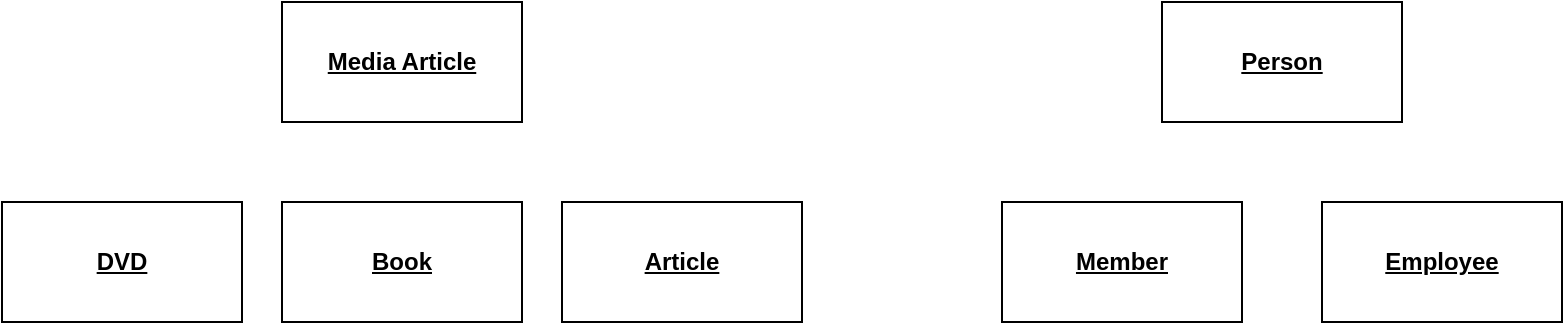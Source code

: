 <mxfile version="13.7.5" type="device"><diagram id="yVRbaudqWTgHz5fpg3I8" name="Page-1"><mxGraphModel dx="1422" dy="802" grid="1" gridSize="5" guides="1" tooltips="1" connect="1" arrows="1" fold="1" page="1" pageScale="1" pageWidth="827" pageHeight="1169" math="0" shadow="0"><root><mxCell id="0"/><mxCell id="1" parent="0"/><mxCell id="Qa-Vj-aI826ihDw9-f6T-1" value="&lt;b&gt;&lt;u&gt;Media Article&lt;/u&gt;&lt;/b&gt;" style="rounded=0;whiteSpace=wrap;html=1;" vertex="1" parent="1"><mxGeometry x="200" y="140" width="120" height="60" as="geometry"/></mxCell><mxCell id="Qa-Vj-aI826ihDw9-f6T-2" value="&lt;b&gt;&lt;u&gt;Book&lt;/u&gt;&lt;/b&gt;" style="rounded=0;whiteSpace=wrap;html=1;" vertex="1" parent="1"><mxGeometry x="200" y="240" width="120" height="60" as="geometry"/></mxCell><mxCell id="Qa-Vj-aI826ihDw9-f6T-3" value="&lt;b&gt;&lt;u&gt;DVD&lt;/u&gt;&lt;/b&gt;" style="rounded=0;whiteSpace=wrap;html=1;" vertex="1" parent="1"><mxGeometry x="60" y="240" width="120" height="60" as="geometry"/></mxCell><mxCell id="Qa-Vj-aI826ihDw9-f6T-4" value="&lt;b&gt;&lt;u&gt;Article&lt;/u&gt;&lt;/b&gt;" style="rounded=0;whiteSpace=wrap;html=1;" vertex="1" parent="1"><mxGeometry x="340" y="240" width="120" height="60" as="geometry"/></mxCell><mxCell id="Qa-Vj-aI826ihDw9-f6T-5" value="&lt;b&gt;&lt;u&gt;Person&lt;/u&gt;&lt;/b&gt;" style="rounded=0;whiteSpace=wrap;html=1;" vertex="1" parent="1"><mxGeometry x="640" y="140" width="120" height="60" as="geometry"/></mxCell><mxCell id="Qa-Vj-aI826ihDw9-f6T-6" value="&lt;u&gt;&lt;b&gt;Member&lt;/b&gt;&lt;/u&gt;" style="rounded=0;whiteSpace=wrap;html=1;" vertex="1" parent="1"><mxGeometry x="560" y="240" width="120" height="60" as="geometry"/></mxCell><mxCell id="Qa-Vj-aI826ihDw9-f6T-7" value="&lt;b&gt;&lt;u&gt;Employee&lt;/u&gt;&lt;/b&gt;" style="rounded=0;whiteSpace=wrap;html=1;" vertex="1" parent="1"><mxGeometry x="720" y="240" width="120" height="60" as="geometry"/></mxCell></root></mxGraphModel></diagram></mxfile>